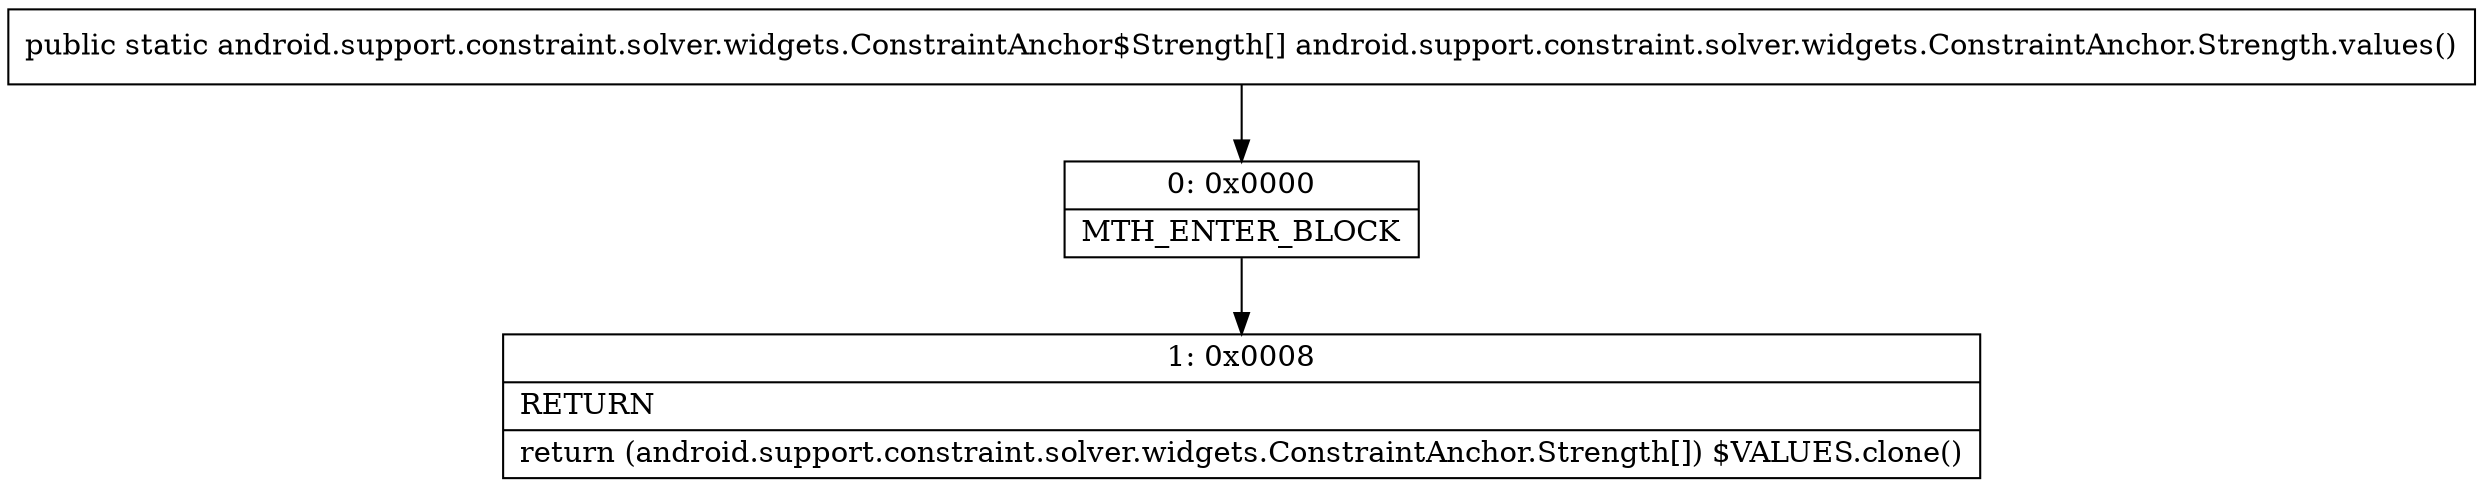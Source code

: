digraph "CFG forandroid.support.constraint.solver.widgets.ConstraintAnchor.Strength.values()[Landroid\/support\/constraint\/solver\/widgets\/ConstraintAnchor$Strength;" {
Node_0 [shape=record,label="{0\:\ 0x0000|MTH_ENTER_BLOCK\l}"];
Node_1 [shape=record,label="{1\:\ 0x0008|RETURN\l|return (android.support.constraint.solver.widgets.ConstraintAnchor.Strength[]) $VALUES.clone()\l}"];
MethodNode[shape=record,label="{public static android.support.constraint.solver.widgets.ConstraintAnchor$Strength[] android.support.constraint.solver.widgets.ConstraintAnchor.Strength.values() }"];
MethodNode -> Node_0;
Node_0 -> Node_1;
}

